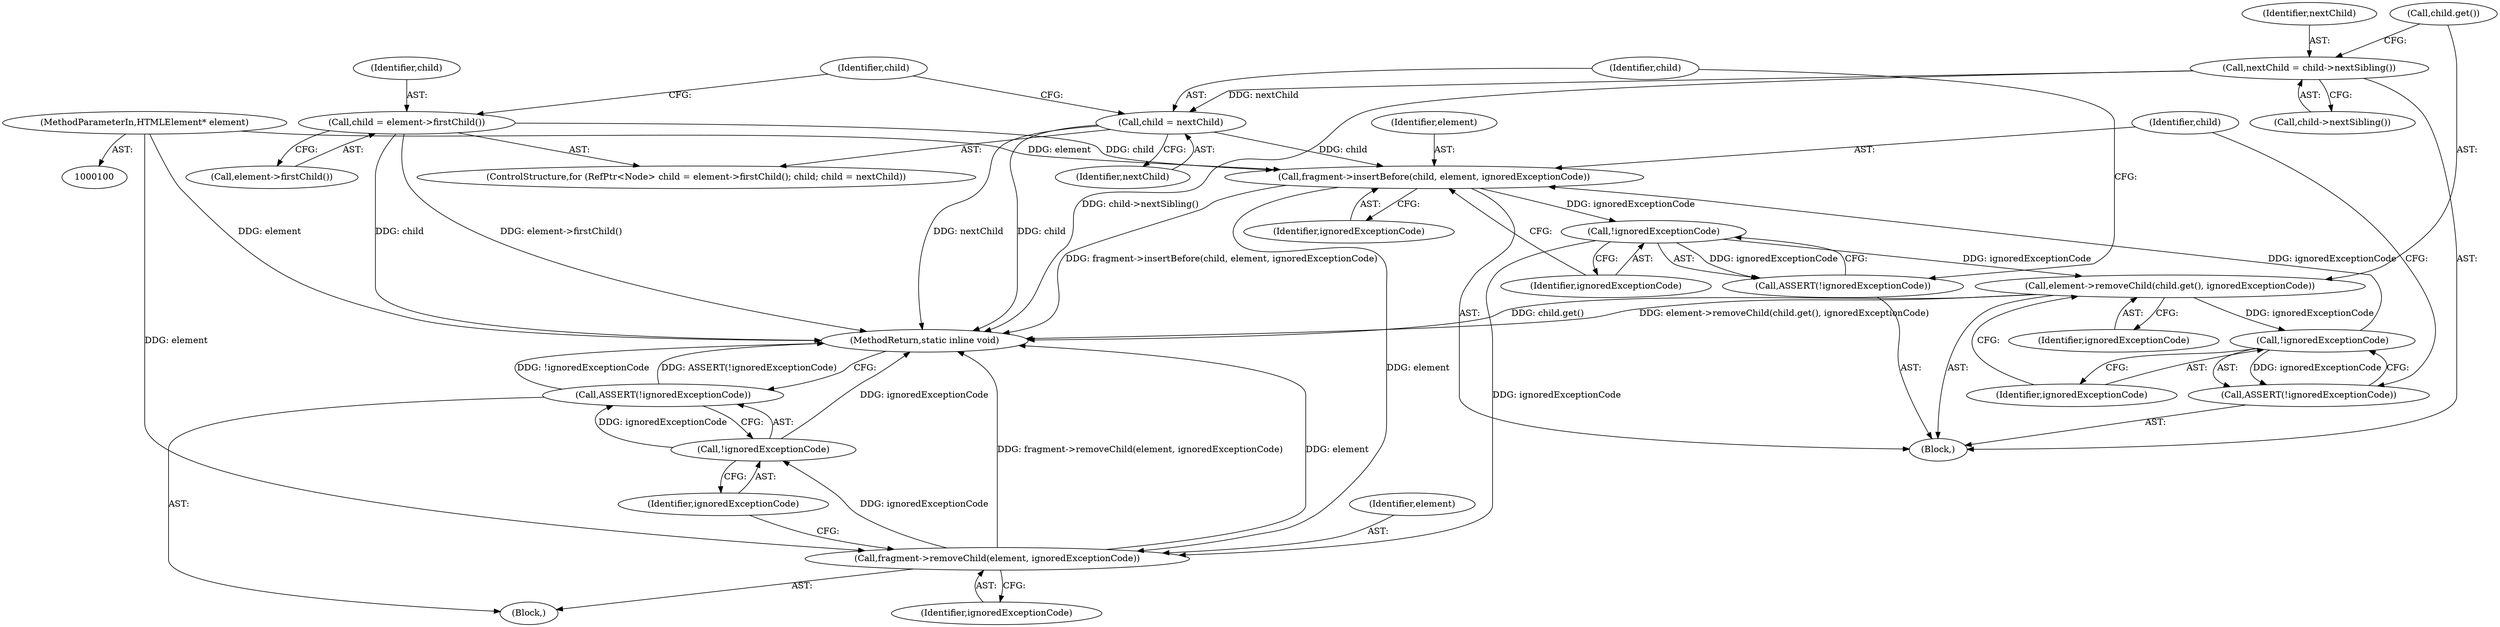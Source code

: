 digraph "1_Chrome_73edae623529f04c668268de49d00324b96166a2_1@pointer" {
"1000125" [label="(Call,fragment->insertBefore(child, element, ignoredExceptionCode))"];
"1000112" [label="(Call,child = nextChild)"];
"1000116" [label="(Call,nextChild = child->nextSibling())"];
"1000108" [label="(Call,child = element->firstChild())"];
"1000102" [label="(MethodParameterIn,HTMLElement* element)"];
"1000123" [label="(Call,!ignoredExceptionCode)"];
"1000119" [label="(Call,element->removeChild(child.get(), ignoredExceptionCode))"];
"1000130" [label="(Call,!ignoredExceptionCode)"];
"1000125" [label="(Call,fragment->insertBefore(child, element, ignoredExceptionCode))"];
"1000122" [label="(Call,ASSERT(!ignoredExceptionCode))"];
"1000132" [label="(Call,fragment->removeChild(element, ignoredExceptionCode))"];
"1000136" [label="(Call,!ignoredExceptionCode)"];
"1000135" [label="(Call,ASSERT(!ignoredExceptionCode))"];
"1000129" [label="(Call,ASSERT(!ignoredExceptionCode))"];
"1000116" [label="(Call,nextChild = child->nextSibling())"];
"1000133" [label="(Identifier,element)"];
"1000124" [label="(Identifier,ignoredExceptionCode)"];
"1000114" [label="(Identifier,nextChild)"];
"1000128" [label="(Identifier,ignoredExceptionCode)"];
"1000137" [label="(Identifier,ignoredExceptionCode)"];
"1000134" [label="(Identifier,ignoredExceptionCode)"];
"1000118" [label="(Call,child->nextSibling())"];
"1000123" [label="(Call,!ignoredExceptionCode)"];
"1000125" [label="(Call,fragment->insertBefore(child, element, ignoredExceptionCode))"];
"1000115" [label="(Block,)"];
"1000119" [label="(Call,element->removeChild(child.get(), ignoredExceptionCode))"];
"1000120" [label="(Call,child.get())"];
"1000110" [label="(Call,element->firstChild())"];
"1000129" [label="(Call,ASSERT(!ignoredExceptionCode))"];
"1000138" [label="(MethodReturn,static inline void)"];
"1000108" [label="(Call,child = element->firstChild())"];
"1000127" [label="(Identifier,element)"];
"1000126" [label="(Identifier,child)"];
"1000130" [label="(Call,!ignoredExceptionCode)"];
"1000117" [label="(Identifier,nextChild)"];
"1000135" [label="(Call,ASSERT(!ignoredExceptionCode))"];
"1000103" [label="(Block,)"];
"1000106" [label="(ControlStructure,for (RefPtr<Node> child = element->firstChild(); child; child = nextChild))"];
"1000112" [label="(Call,child = nextChild)"];
"1000111" [label="(Identifier,child)"];
"1000121" [label="(Identifier,ignoredExceptionCode)"];
"1000102" [label="(MethodParameterIn,HTMLElement* element)"];
"1000113" [label="(Identifier,child)"];
"1000109" [label="(Identifier,child)"];
"1000132" [label="(Call,fragment->removeChild(element, ignoredExceptionCode))"];
"1000122" [label="(Call,ASSERT(!ignoredExceptionCode))"];
"1000131" [label="(Identifier,ignoredExceptionCode)"];
"1000136" [label="(Call,!ignoredExceptionCode)"];
"1000125" -> "1000115"  [label="AST: "];
"1000125" -> "1000128"  [label="CFG: "];
"1000126" -> "1000125"  [label="AST: "];
"1000127" -> "1000125"  [label="AST: "];
"1000128" -> "1000125"  [label="AST: "];
"1000131" -> "1000125"  [label="CFG: "];
"1000125" -> "1000138"  [label="DDG: fragment->insertBefore(child, element, ignoredExceptionCode)"];
"1000112" -> "1000125"  [label="DDG: child"];
"1000108" -> "1000125"  [label="DDG: child"];
"1000102" -> "1000125"  [label="DDG: element"];
"1000123" -> "1000125"  [label="DDG: ignoredExceptionCode"];
"1000125" -> "1000130"  [label="DDG: ignoredExceptionCode"];
"1000125" -> "1000132"  [label="DDG: element"];
"1000112" -> "1000106"  [label="AST: "];
"1000112" -> "1000114"  [label="CFG: "];
"1000113" -> "1000112"  [label="AST: "];
"1000114" -> "1000112"  [label="AST: "];
"1000111" -> "1000112"  [label="CFG: "];
"1000112" -> "1000138"  [label="DDG: nextChild"];
"1000112" -> "1000138"  [label="DDG: child"];
"1000116" -> "1000112"  [label="DDG: nextChild"];
"1000116" -> "1000115"  [label="AST: "];
"1000116" -> "1000118"  [label="CFG: "];
"1000117" -> "1000116"  [label="AST: "];
"1000118" -> "1000116"  [label="AST: "];
"1000120" -> "1000116"  [label="CFG: "];
"1000116" -> "1000138"  [label="DDG: child->nextSibling()"];
"1000108" -> "1000106"  [label="AST: "];
"1000108" -> "1000110"  [label="CFG: "];
"1000109" -> "1000108"  [label="AST: "];
"1000110" -> "1000108"  [label="AST: "];
"1000111" -> "1000108"  [label="CFG: "];
"1000108" -> "1000138"  [label="DDG: element->firstChild()"];
"1000108" -> "1000138"  [label="DDG: child"];
"1000102" -> "1000100"  [label="AST: "];
"1000102" -> "1000138"  [label="DDG: element"];
"1000102" -> "1000132"  [label="DDG: element"];
"1000123" -> "1000122"  [label="AST: "];
"1000123" -> "1000124"  [label="CFG: "];
"1000124" -> "1000123"  [label="AST: "];
"1000122" -> "1000123"  [label="CFG: "];
"1000123" -> "1000122"  [label="DDG: ignoredExceptionCode"];
"1000119" -> "1000123"  [label="DDG: ignoredExceptionCode"];
"1000119" -> "1000115"  [label="AST: "];
"1000119" -> "1000121"  [label="CFG: "];
"1000120" -> "1000119"  [label="AST: "];
"1000121" -> "1000119"  [label="AST: "];
"1000124" -> "1000119"  [label="CFG: "];
"1000119" -> "1000138"  [label="DDG: element->removeChild(child.get(), ignoredExceptionCode)"];
"1000119" -> "1000138"  [label="DDG: child.get()"];
"1000130" -> "1000119"  [label="DDG: ignoredExceptionCode"];
"1000130" -> "1000129"  [label="AST: "];
"1000130" -> "1000131"  [label="CFG: "];
"1000131" -> "1000130"  [label="AST: "];
"1000129" -> "1000130"  [label="CFG: "];
"1000130" -> "1000129"  [label="DDG: ignoredExceptionCode"];
"1000130" -> "1000132"  [label="DDG: ignoredExceptionCode"];
"1000122" -> "1000115"  [label="AST: "];
"1000126" -> "1000122"  [label="CFG: "];
"1000132" -> "1000103"  [label="AST: "];
"1000132" -> "1000134"  [label="CFG: "];
"1000133" -> "1000132"  [label="AST: "];
"1000134" -> "1000132"  [label="AST: "];
"1000137" -> "1000132"  [label="CFG: "];
"1000132" -> "1000138"  [label="DDG: fragment->removeChild(element, ignoredExceptionCode)"];
"1000132" -> "1000138"  [label="DDG: element"];
"1000132" -> "1000136"  [label="DDG: ignoredExceptionCode"];
"1000136" -> "1000135"  [label="AST: "];
"1000136" -> "1000137"  [label="CFG: "];
"1000137" -> "1000136"  [label="AST: "];
"1000135" -> "1000136"  [label="CFG: "];
"1000136" -> "1000138"  [label="DDG: ignoredExceptionCode"];
"1000136" -> "1000135"  [label="DDG: ignoredExceptionCode"];
"1000135" -> "1000103"  [label="AST: "];
"1000138" -> "1000135"  [label="CFG: "];
"1000135" -> "1000138"  [label="DDG: !ignoredExceptionCode"];
"1000135" -> "1000138"  [label="DDG: ASSERT(!ignoredExceptionCode)"];
"1000129" -> "1000115"  [label="AST: "];
"1000113" -> "1000129"  [label="CFG: "];
}
